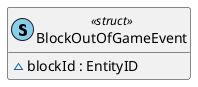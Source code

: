 @startuml
' STYLE START
hide empty members

skinparam shadowing false
<style>
document {
  BackgroundColor transparent
  Margin 0
}
</style>
' STYLE END

class BlockOutOfGameEvent << (S, SkyBlue) struct >> { 
  ~blockId : EntityID 
}

@enduml